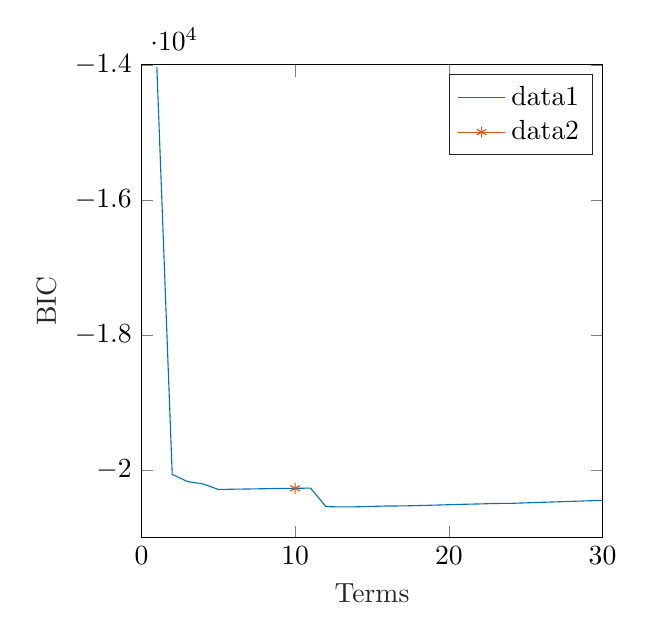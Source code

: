 % This file was created by matlab2tikz.
%
\definecolor{mycolor1}{rgb}{0.0,0.447,0.741}%
\definecolor{mycolor2}{rgb}{0.85,0.325,0.098}%
%
\begin{tikzpicture}

\begin{axis}[%
width=5.856cm,
height=6cm,
at={(0cm,0cm)},
scale only axis,
xmin=0,
xmax=30,
xlabel style={font=\color{white!15!black}},
xlabel={Terms},
ymin=-21000,
ymax=-14000,
ylabel style={font=\color{white!15!black}},
ylabel={BIC},
axis background/.style={fill=white},
legend style={legend cell align=left, align=left, draw=white!15!black}
]
\addplot [color=mycolor1]
  table[row sep=crcr]{%
1	-14033.656\\
2	-20068.284\\
3	-20173.547\\
4	-20208.093\\
5	-20290.527\\
6	-20286.661\\
7	-20283.216\\
8	-20279.614\\
9	-20275.608\\
10	-20273.882\\
11	-20270.364\\
12	-20544.657\\
13	-20549.444\\
14	-20547.438\\
15	-20541.518\\
16	-20535.333\\
17	-20534.642\\
18	-20529.067\\
19	-20523.105\\
20	-20516.631\\
21	-20509.998\\
22	-20505.045\\
23	-20498.187\\
24	-20496.633\\
26	-20481.659\\
28	-20466.749\\
30	-20451.674\\
};
\addlegendentry{data1}

\addplot [color=mycolor2, draw=none, mark=asterisk, mark options={solid, mycolor2}]
  table[row sep=crcr]{%
10	-20273.882\\
};
\addlegendentry{data2}

\end{axis}
\end{tikzpicture}%
